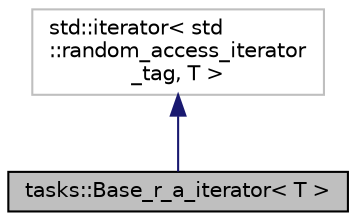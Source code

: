 digraph "tasks::Base_r_a_iterator&lt; T &gt;"
{
  edge [fontname="Helvetica",fontsize="10",labelfontname="Helvetica",labelfontsize="10"];
  node [fontname="Helvetica",fontsize="10",shape=record];
  Node1 [label="tasks::Base_r_a_iterator\< T \>",height=0.2,width=0.4,color="black", fillcolor="grey75", style="filled", fontcolor="black"];
  Node2 -> Node1 [dir="back",color="midnightblue",fontsize="10",style="solid"];
  Node2 [label="std::iterator\< std\l::random_access_iterator\l_tag, T \>",height=0.2,width=0.4,color="grey75", fillcolor="white", style="filled"];
}
